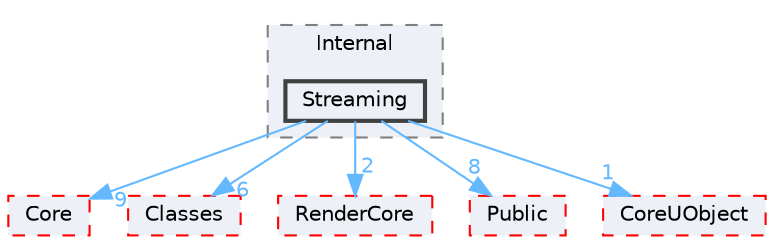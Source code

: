 digraph "Streaming"
{
 // INTERACTIVE_SVG=YES
 // LATEX_PDF_SIZE
  bgcolor="transparent";
  edge [fontname=Helvetica,fontsize=10,labelfontname=Helvetica,labelfontsize=10];
  node [fontname=Helvetica,fontsize=10,shape=box,height=0.2,width=0.4];
  compound=true
  subgraph clusterdir_50ab7fab68969305c540afdea88e8a50 {
    graph [ bgcolor="#edf0f7", pencolor="grey50", label="Internal", fontname=Helvetica,fontsize=10 style="filled,dashed", URL="dir_50ab7fab68969305c540afdea88e8a50.html",tooltip=""]
  dir_a993344a1f844f2d79a4e5825d0cef27 [label="Streaming", fillcolor="#edf0f7", color="grey25", style="filled,bold", URL="dir_a993344a1f844f2d79a4e5825d0cef27.html",tooltip=""];
  }
  dir_0e6cddcc9caa1238c7f3774224afaa45 [label="Core", fillcolor="#edf0f7", color="red", style="filled,dashed", URL="dir_0e6cddcc9caa1238c7f3774224afaa45.html",tooltip=""];
  dir_0ed647eebe6ffcaa496d3842b7cec6ce [label="Classes", fillcolor="#edf0f7", color="red", style="filled,dashed", URL="dir_0ed647eebe6ffcaa496d3842b7cec6ce.html",tooltip=""];
  dir_1b3e874b84daba3b34ce7cbbd2916bbd [label="RenderCore", fillcolor="#edf0f7", color="red", style="filled,dashed", URL="dir_1b3e874b84daba3b34ce7cbbd2916bbd.html",tooltip=""];
  dir_1d06a51bfc871a6a1823440d0d72725c [label="Public", fillcolor="#edf0f7", color="red", style="filled,dashed", URL="dir_1d06a51bfc871a6a1823440d0d72725c.html",tooltip=""];
  dir_4c499e5e32e2b4479ad7e552df73eeae [label="CoreUObject", fillcolor="#edf0f7", color="red", style="filled,dashed", URL="dir_4c499e5e32e2b4479ad7e552df73eeae.html",tooltip=""];
  dir_a993344a1f844f2d79a4e5825d0cef27->dir_0e6cddcc9caa1238c7f3774224afaa45 [headlabel="9", labeldistance=1.5 headhref="dir_001140_000266.html" href="dir_001140_000266.html" color="steelblue1" fontcolor="steelblue1"];
  dir_a993344a1f844f2d79a4e5825d0cef27->dir_0ed647eebe6ffcaa496d3842b7cec6ce [headlabel="6", labeldistance=1.5 headhref="dir_001140_000193.html" href="dir_001140_000193.html" color="steelblue1" fontcolor="steelblue1"];
  dir_a993344a1f844f2d79a4e5825d0cef27->dir_1b3e874b84daba3b34ce7cbbd2916bbd [headlabel="2", labeldistance=1.5 headhref="dir_001140_000959.html" href="dir_001140_000959.html" color="steelblue1" fontcolor="steelblue1"];
  dir_a993344a1f844f2d79a4e5825d0cef27->dir_1d06a51bfc871a6a1823440d0d72725c [headlabel="8", labeldistance=1.5 headhref="dir_001140_000935.html" href="dir_001140_000935.html" color="steelblue1" fontcolor="steelblue1"];
  dir_a993344a1f844f2d79a4e5825d0cef27->dir_4c499e5e32e2b4479ad7e552df73eeae [headlabel="1", labeldistance=1.5 headhref="dir_001140_000268.html" href="dir_001140_000268.html" color="steelblue1" fontcolor="steelblue1"];
}
